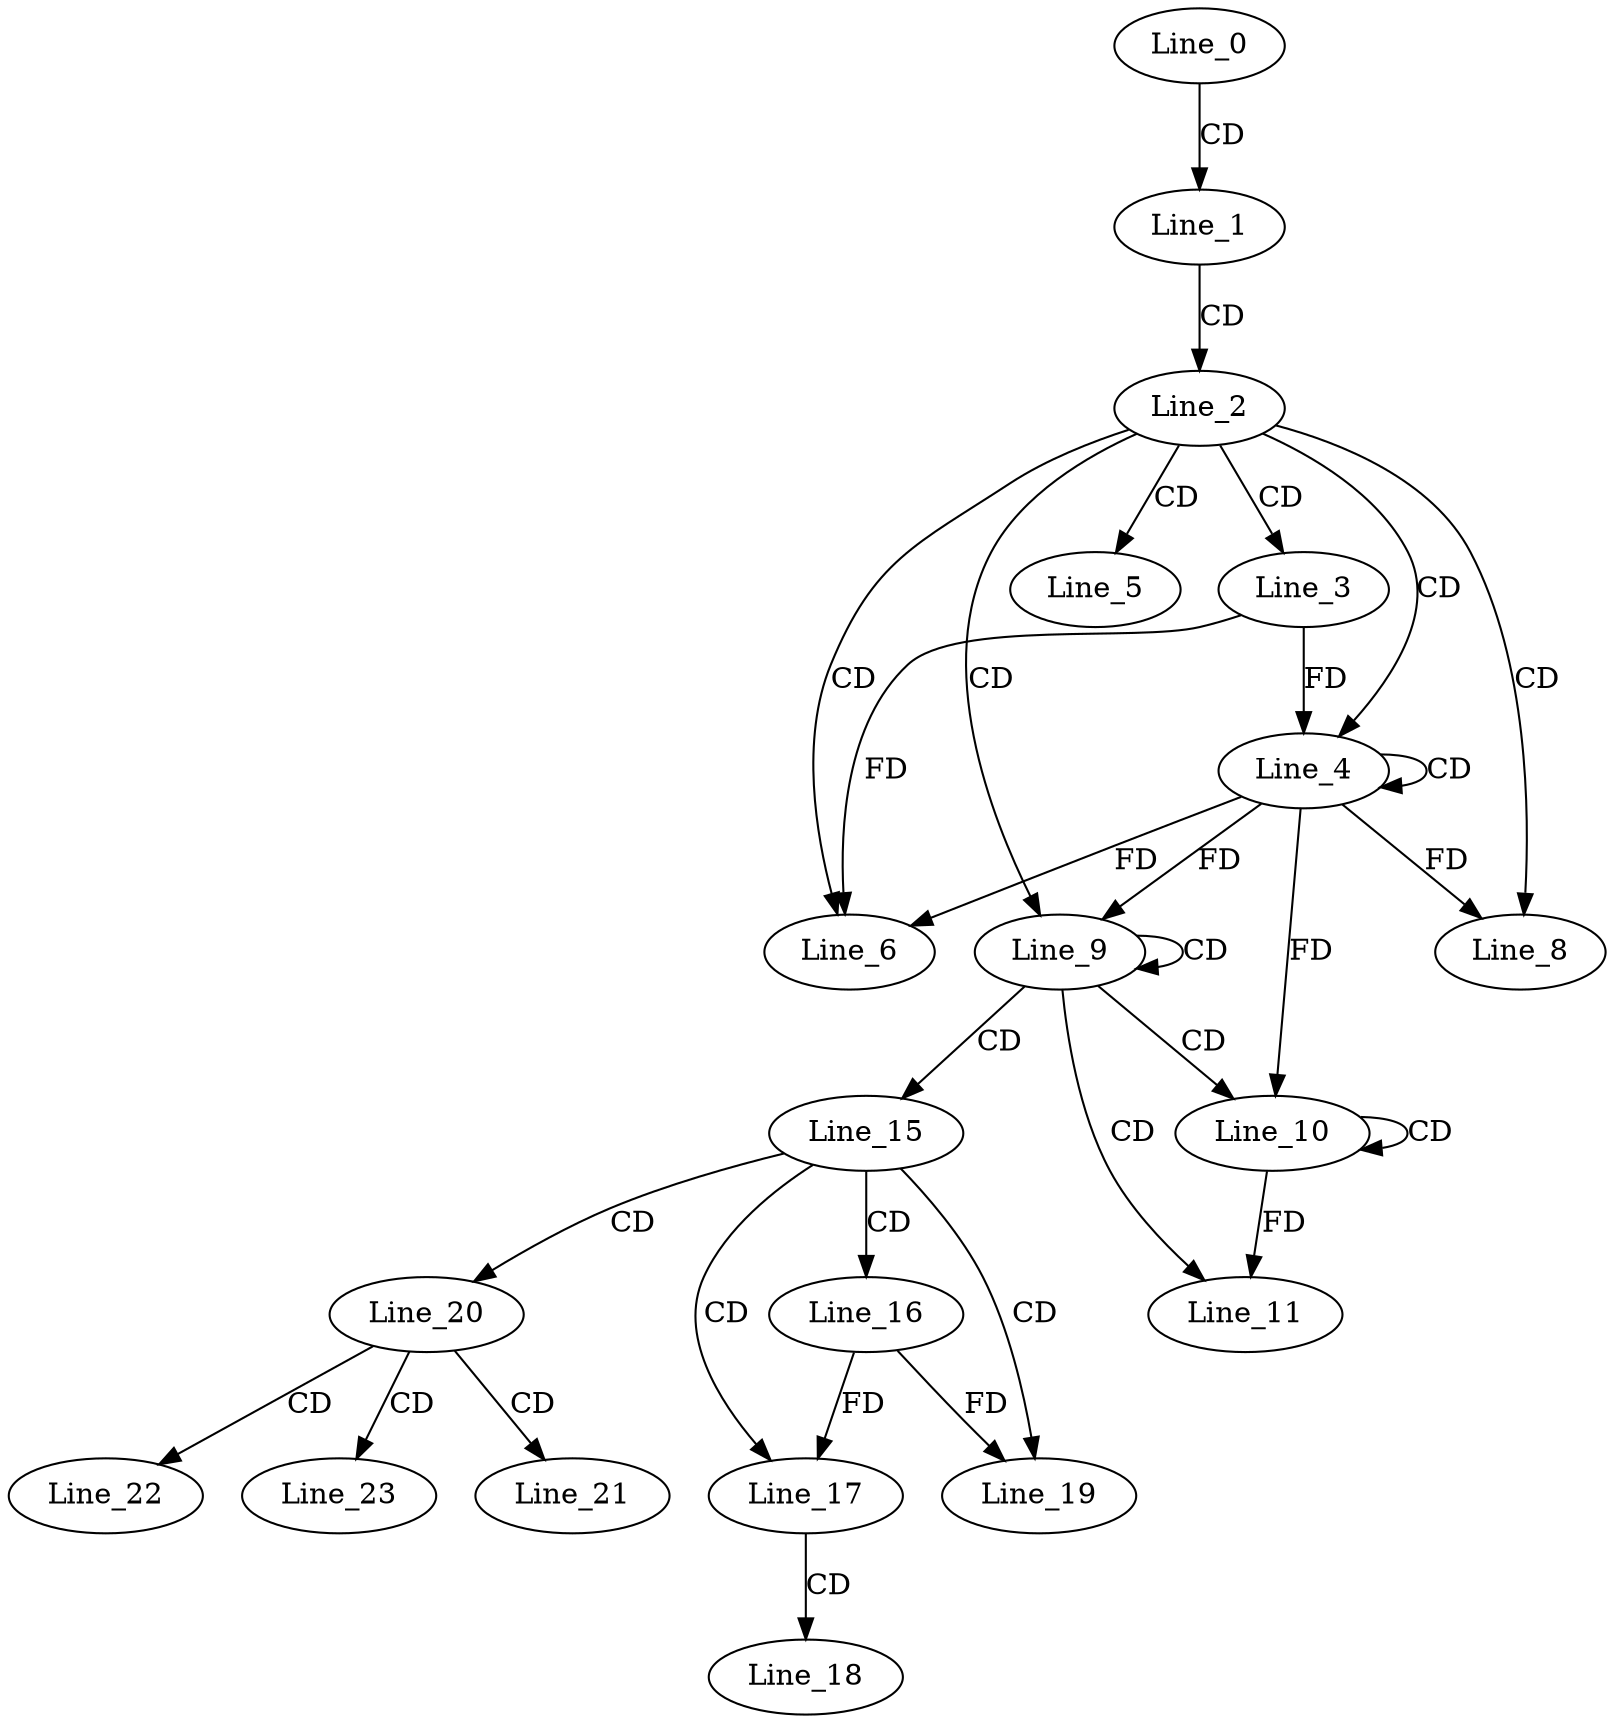 digraph G {
  Line_0;
  Line_1;
  Line_2;
  Line_3;
  Line_4;
  Line_4;
  Line_5;
  Line_6;
  Line_6;
  Line_8;
  Line_9;
  Line_9;
  Line_10;
  Line_10;
  Line_11;
  Line_15;
  Line_16;
  Line_17;
  Line_18;
  Line_19;
  Line_19;
  Line_20;
  Line_21;
  Line_22;
  Line_23;
  Line_0 -> Line_1 [ label="CD" ];
  Line_1 -> Line_2 [ label="CD" ];
  Line_2 -> Line_3 [ label="CD" ];
  Line_2 -> Line_4 [ label="CD" ];
  Line_4 -> Line_4 [ label="CD" ];
  Line_3 -> Line_4 [ label="FD" ];
  Line_2 -> Line_5 [ label="CD" ];
  Line_2 -> Line_6 [ label="CD" ];
  Line_3 -> Line_6 [ label="FD" ];
  Line_4 -> Line_6 [ label="FD" ];
  Line_2 -> Line_8 [ label="CD" ];
  Line_4 -> Line_8 [ label="FD" ];
  Line_2 -> Line_9 [ label="CD" ];
  Line_9 -> Line_9 [ label="CD" ];
  Line_4 -> Line_9 [ label="FD" ];
  Line_9 -> Line_10 [ label="CD" ];
  Line_10 -> Line_10 [ label="CD" ];
  Line_4 -> Line_10 [ label="FD" ];
  Line_9 -> Line_11 [ label="CD" ];
  Line_10 -> Line_11 [ label="FD" ];
  Line_9 -> Line_15 [ label="CD" ];
  Line_15 -> Line_16 [ label="CD" ];
  Line_15 -> Line_17 [ label="CD" ];
  Line_16 -> Line_17 [ label="FD" ];
  Line_17 -> Line_18 [ label="CD" ];
  Line_15 -> Line_19 [ label="CD" ];
  Line_16 -> Line_19 [ label="FD" ];
  Line_15 -> Line_20 [ label="CD" ];
  Line_20 -> Line_21 [ label="CD" ];
  Line_20 -> Line_22 [ label="CD" ];
  Line_20 -> Line_23 [ label="CD" ];
}
